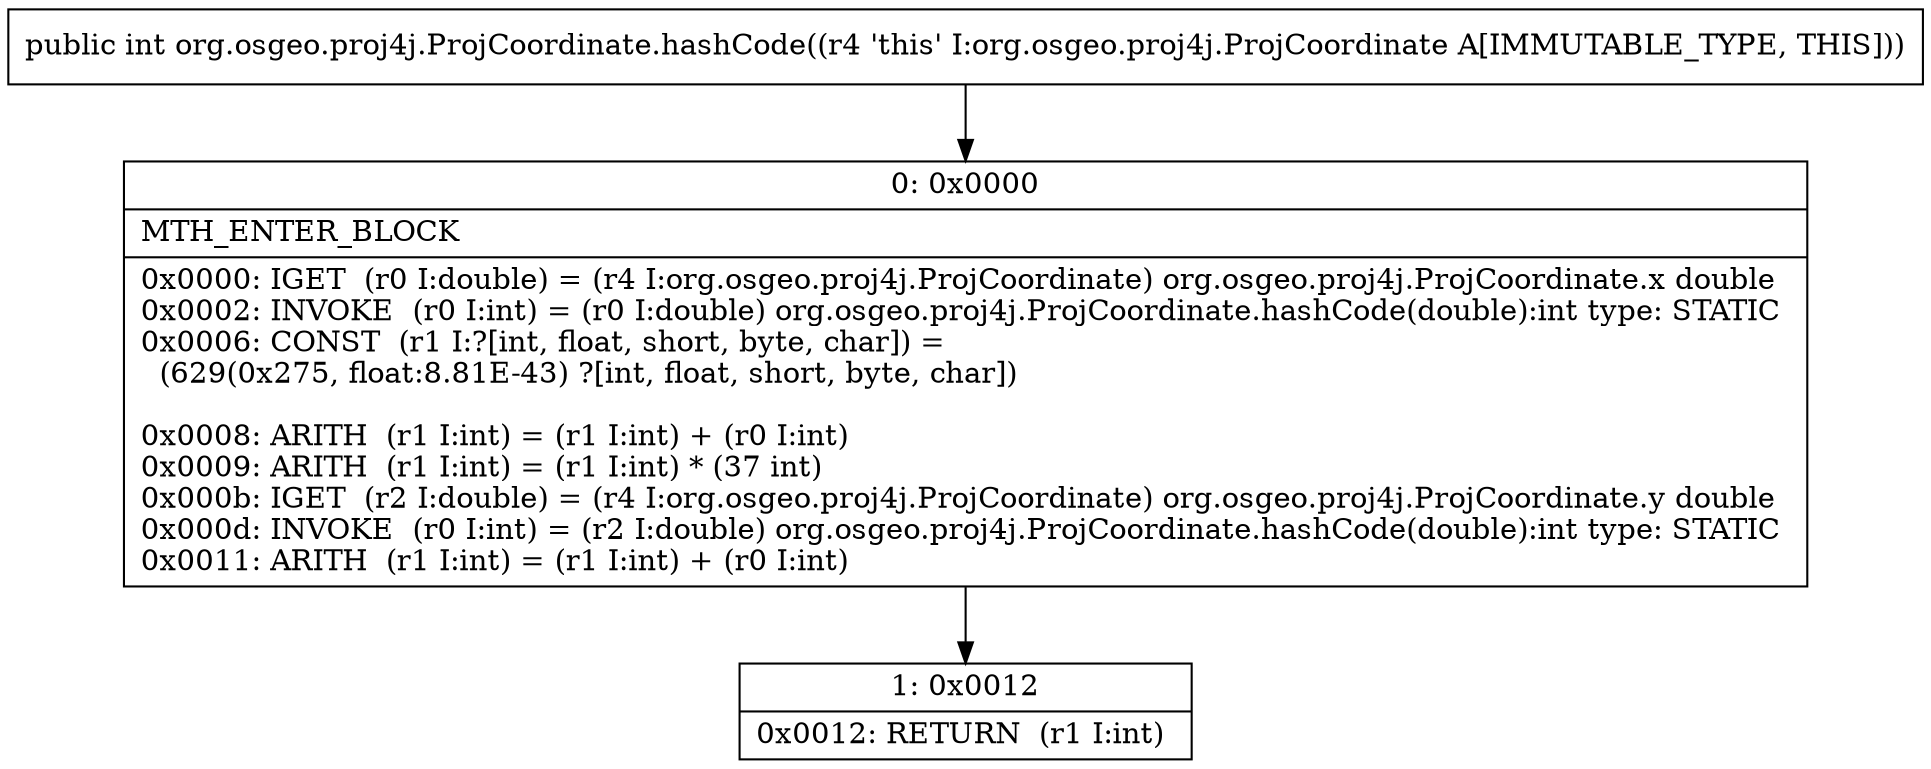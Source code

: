 digraph "CFG fororg.osgeo.proj4j.ProjCoordinate.hashCode()I" {
Node_0 [shape=record,label="{0\:\ 0x0000|MTH_ENTER_BLOCK\l|0x0000: IGET  (r0 I:double) = (r4 I:org.osgeo.proj4j.ProjCoordinate) org.osgeo.proj4j.ProjCoordinate.x double \l0x0002: INVOKE  (r0 I:int) = (r0 I:double) org.osgeo.proj4j.ProjCoordinate.hashCode(double):int type: STATIC \l0x0006: CONST  (r1 I:?[int, float, short, byte, char]) = \l  (629(0x275, float:8.81E\-43) ?[int, float, short, byte, char])\l \l0x0008: ARITH  (r1 I:int) = (r1 I:int) + (r0 I:int) \l0x0009: ARITH  (r1 I:int) = (r1 I:int) * (37 int) \l0x000b: IGET  (r2 I:double) = (r4 I:org.osgeo.proj4j.ProjCoordinate) org.osgeo.proj4j.ProjCoordinate.y double \l0x000d: INVOKE  (r0 I:int) = (r2 I:double) org.osgeo.proj4j.ProjCoordinate.hashCode(double):int type: STATIC \l0x0011: ARITH  (r1 I:int) = (r1 I:int) + (r0 I:int) \l}"];
Node_1 [shape=record,label="{1\:\ 0x0012|0x0012: RETURN  (r1 I:int) \l}"];
MethodNode[shape=record,label="{public int org.osgeo.proj4j.ProjCoordinate.hashCode((r4 'this' I:org.osgeo.proj4j.ProjCoordinate A[IMMUTABLE_TYPE, THIS])) }"];
MethodNode -> Node_0;
Node_0 -> Node_1;
}

